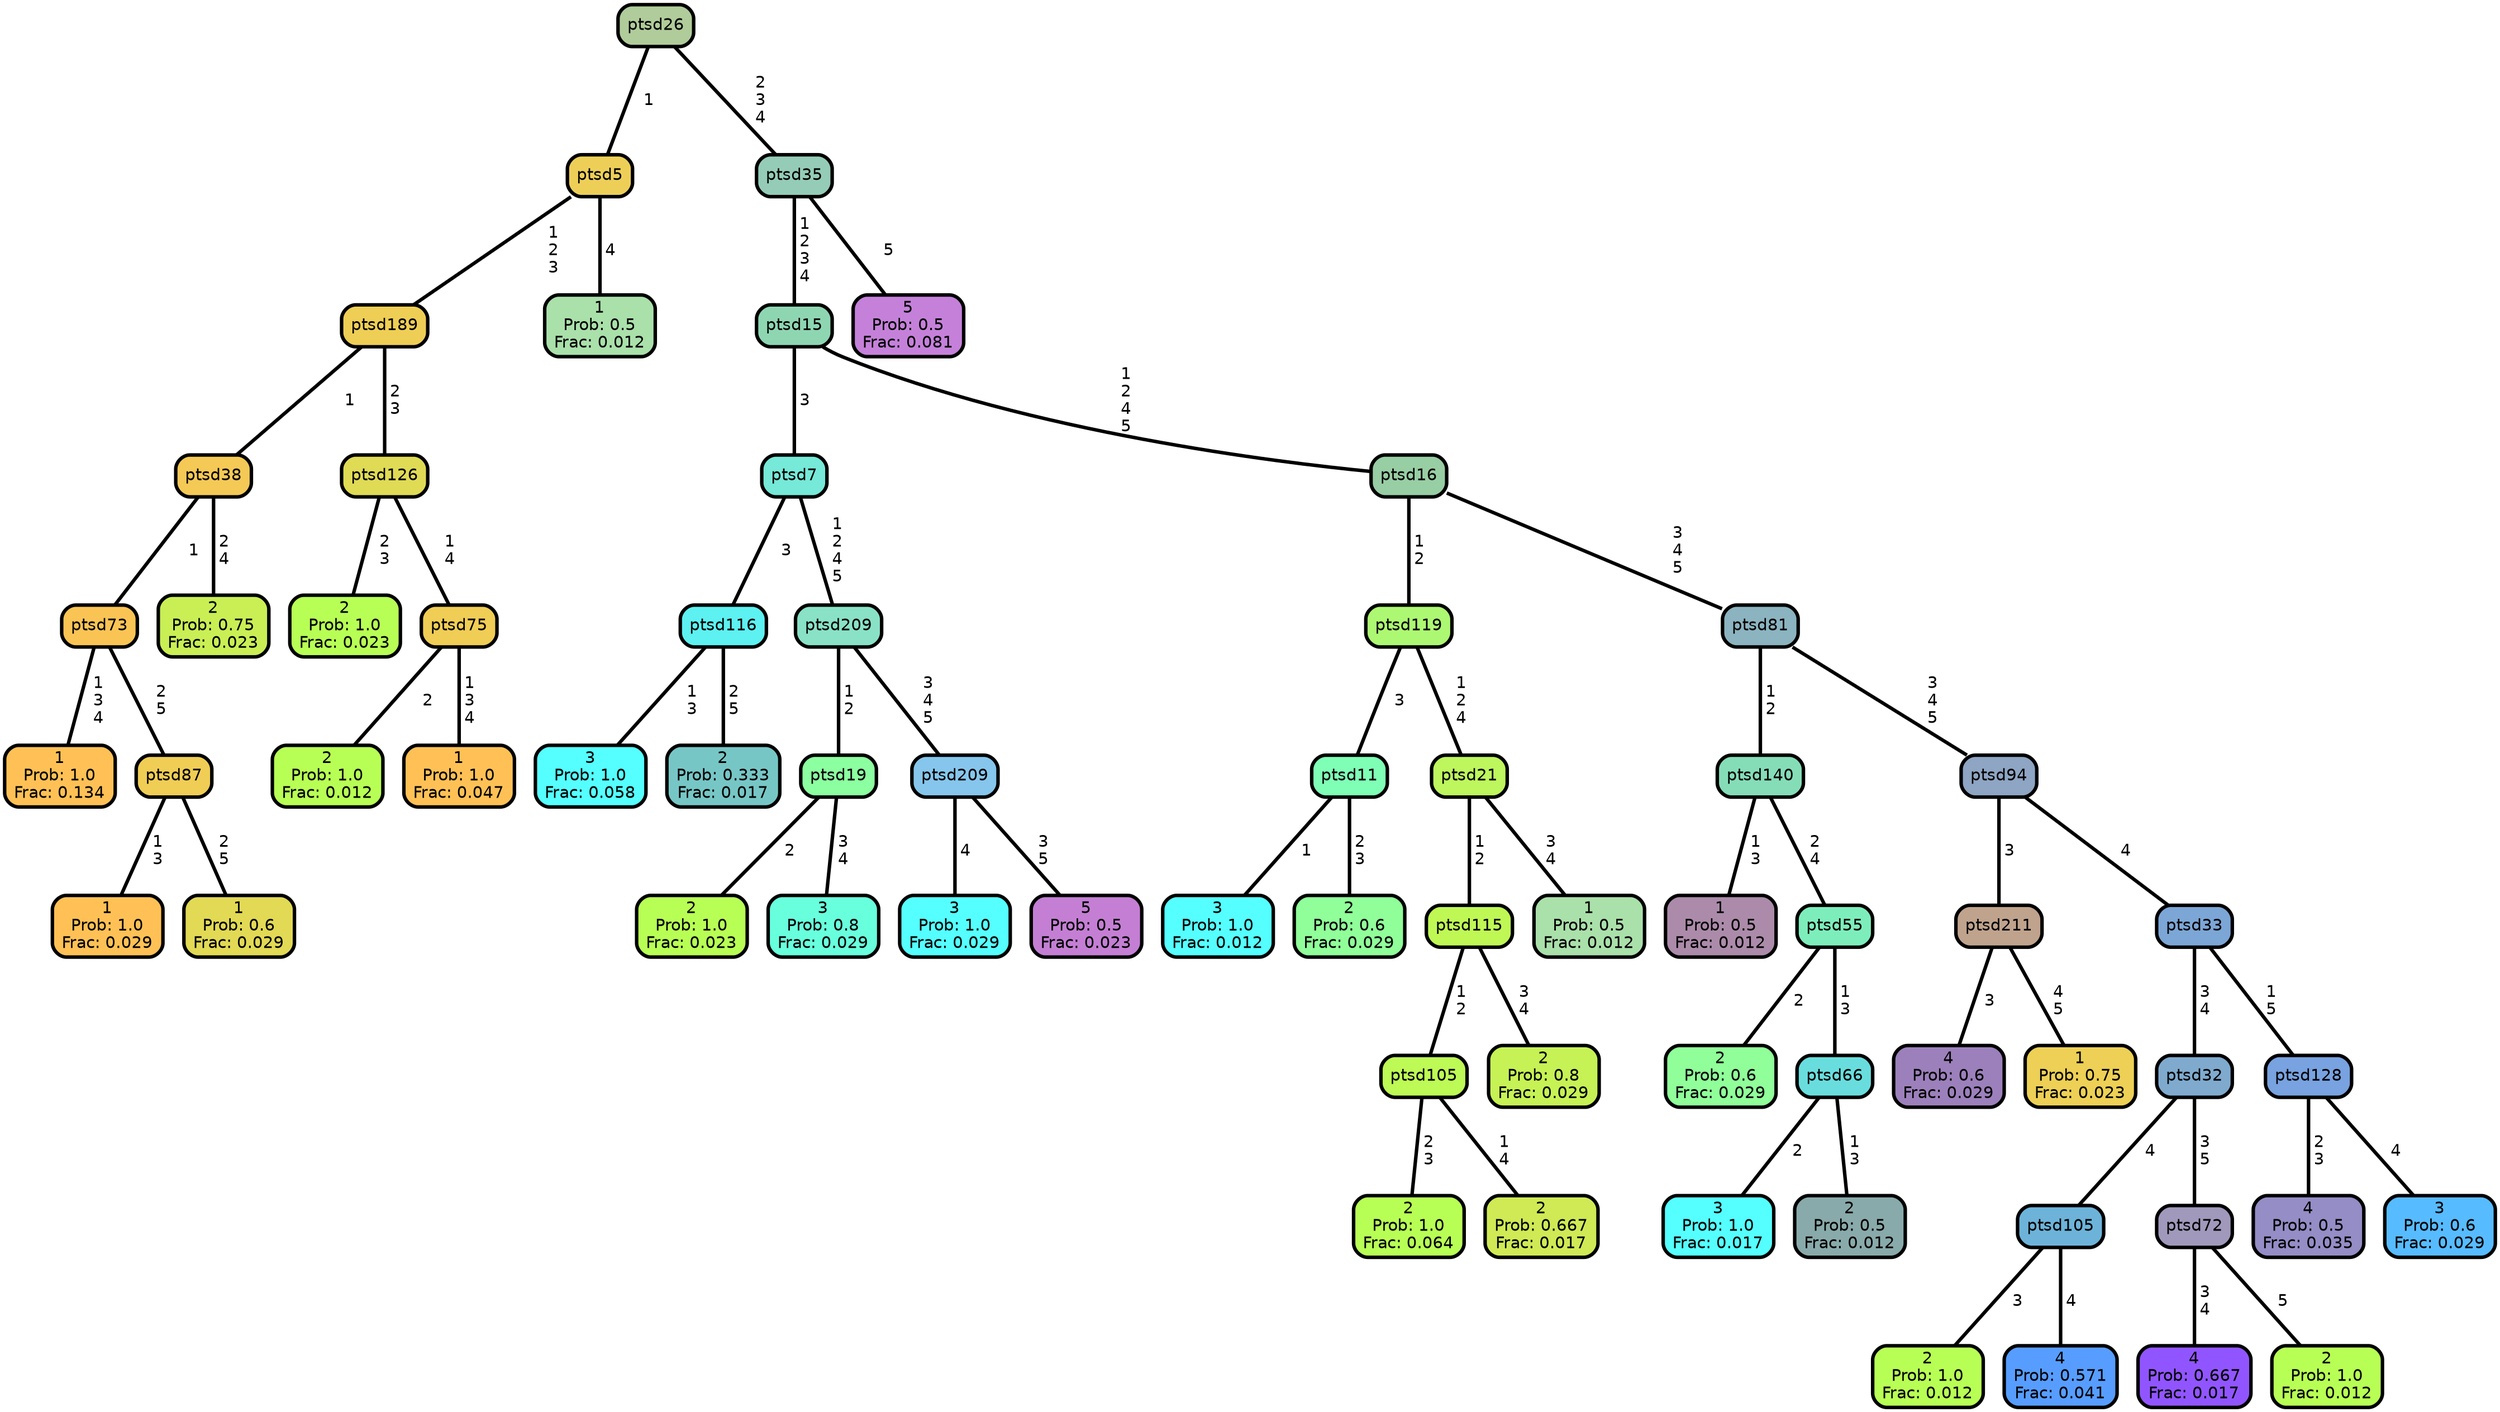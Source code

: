 graph Tree {
node [shape=box, style="filled, rounded",color="black",penwidth="3",fontcolor="black",                 fontname=helvetica] ;
graph [ranksep="0 equally", splines=straight,                 bgcolor=transparent, dpi=200] ;
edge [fontname=helvetica, color=black] ;
0 [label="1
Prob: 1.0
Frac: 0.134", fillcolor="#ffc155"] ;
1 [label="ptsd73", fillcolor="#fac455"] ;
2 [label="1
Prob: 1.0
Frac: 0.029", fillcolor="#ffc155"] ;
3 [label="ptsd87", fillcolor="#f0cd55"] ;
4 [label="1
Prob: 0.6
Frac: 0.029", fillcolor="#e2d955"] ;
5 [label="ptsd38", fillcolor="#f5c955"] ;
6 [label="2
Prob: 0.75
Frac: 0.023", fillcolor="#c9ef55"] ;
7 [label="ptsd189", fillcolor="#efce55"] ;
8 [label="2
Prob: 1.0
Frac: 0.023", fillcolor="#b8ff55"] ;
9 [label="ptsd126", fillcolor="#e0db55"] ;
10 [label="2
Prob: 1.0
Frac: 0.012", fillcolor="#b8ff55"] ;
11 [label="ptsd75", fillcolor="#f0cd55"] ;
12 [label="1
Prob: 1.0
Frac: 0.047", fillcolor="#ffc155"] ;
13 [label="ptsd5", fillcolor="#edcf58"] ;
14 [label="1
Prob: 0.5
Frac: 0.012", fillcolor="#aae0aa"] ;
15 [label="ptsd26", fillcolor="#b0cc9a"] ;
16 [label="3
Prob: 1.0
Frac: 0.058", fillcolor="#55ffff"] ;
17 [label="ptsd116", fillcolor="#5df1f1"] ;
18 [label="2
Prob: 0.333
Frac: 0.017", fillcolor="#77c6c6"] ;
19 [label="ptsd7", fillcolor="#76e9d8"] ;
20 [label="2
Prob: 1.0
Frac: 0.023", fillcolor="#b8ff55"] ;
21 [label="ptsd19", fillcolor="#8cffa0"] ;
22 [label="3
Prob: 0.8
Frac: 0.029", fillcolor="#68ffdd"] ;
23 [label="ptsd209", fillcolor="#89e2c6"] ;
24 [label="3
Prob: 1.0
Frac: 0.029", fillcolor="#55ffff"] ;
25 [label="ptsd209", fillcolor="#86c6ec"] ;
26 [label="5
Prob: 0.5
Frac: 0.023", fillcolor="#c47fd4"] ;
27 [label="ptsd15", fillcolor="#8ed6b2"] ;
28 [label="3
Prob: 1.0
Frac: 0.012", fillcolor="#55ffff"] ;
29 [label="ptsd11", fillcolor="#7fffb6"] ;
30 [label="2
Prob: 0.6
Frac: 0.029", fillcolor="#90ff99"] ;
31 [label="ptsd119", fillcolor="#adf873"] ;
32 [label="2
Prob: 1.0
Frac: 0.064", fillcolor="#b8ff55"] ;
33 [label="ptsd105", fillcolor="#bdfa55"] ;
34 [label="2
Prob: 0.667
Frac: 0.017", fillcolor="#cfea55"] ;
35 [label="ptsd115", fillcolor="#bff855"] ;
36 [label="2
Prob: 0.8
Frac: 0.029", fillcolor="#c6f255"] ;
37 [label="ptsd21", fillcolor="#bdf65d"] ;
38 [label="1
Prob: 0.5
Frac: 0.012", fillcolor="#aae0aa"] ;
39 [label="ptsd16", fillcolor="#98cea3"] ;
40 [label="1
Prob: 0.5
Frac: 0.012", fillcolor="#ac8baa"] ;
41 [label="ptsd140", fillcolor="#85ddb8"] ;
42 [label="2
Prob: 0.6
Frac: 0.029", fillcolor="#90ff99"] ;
43 [label="ptsd55", fillcolor="#7deebb"] ;
44 [label="3
Prob: 1.0
Frac: 0.017", fillcolor="#55ffff"] ;
45 [label="ptsd66", fillcolor="#69dddd"] ;
46 [label="2
Prob: 0.5
Frac: 0.012", fillcolor="#89aaaa"] ;
47 [label="ptsd81", fillcolor="#8bb4c0"] ;
48 [label="4
Prob: 0.6
Frac: 0.029", fillcolor="#9c80bb"] ;
49 [label="ptsd211", fillcolor="#c0a38d"] ;
50 [label="1
Prob: 0.75
Frac: 0.023", fillcolor="#edd055"] ;
51 [label="ptsd94", fillcolor="#8ea5c3"] ;
52 [label="2
Prob: 1.0
Frac: 0.012", fillcolor="#b8ff55"] ;
53 [label="ptsd105", fillcolor="#6db3d9"] ;
54 [label="4
Prob: 0.571
Frac: 0.041", fillcolor="#579dff"] ;
55 [label="ptsd32", fillcolor="#7faace"] ;
56 [label="4
Prob: 0.667
Frac: 0.017", fillcolor="#9155ff"] ;
57 [label="ptsd72", fillcolor="#a099bb"] ;
58 [label="2
Prob: 1.0
Frac: 0.012", fillcolor="#b8ff55"] ;
59 [label="ptsd33", fillcolor="#7ca6d6"] ;
60 [label="4
Prob: 0.5
Frac: 0.035", fillcolor="#948dc6"] ;
61 [label="ptsd128", fillcolor="#78a2e0"] ;
62 [label="3
Prob: 0.6
Frac: 0.029", fillcolor="#57bbff"] ;
63 [label="ptsd35", fillcolor="#95ccb7"] ;
64 [label="5
Prob: 0.5
Frac: 0.081", fillcolor="#c581da"] ;
1 -- 0 [label=" 1\n 3\n 4",penwidth=3] ;
1 -- 3 [label=" 2\n 5",penwidth=3] ;
3 -- 2 [label=" 1\n 3",penwidth=3] ;
3 -- 4 [label=" 2\n 5",penwidth=3] ;
5 -- 1 [label=" 1",penwidth=3] ;
5 -- 6 [label=" 2\n 4",penwidth=3] ;
7 -- 5 [label=" 1",penwidth=3] ;
7 -- 9 [label=" 2\n 3",penwidth=3] ;
9 -- 8 [label=" 2\n 3",penwidth=3] ;
9 -- 11 [label=" 1\n 4",penwidth=3] ;
11 -- 10 [label=" 2",penwidth=3] ;
11 -- 12 [label=" 1\n 3\n 4",penwidth=3] ;
13 -- 7 [label=" 1\n 2\n 3",penwidth=3] ;
13 -- 14 [label=" 4",penwidth=3] ;
15 -- 13 [label=" 1",penwidth=3] ;
15 -- 63 [label=" 2\n 3\n 4",penwidth=3] ;
17 -- 16 [label=" 1\n 3",penwidth=3] ;
17 -- 18 [label=" 2\n 5",penwidth=3] ;
19 -- 17 [label=" 3",penwidth=3] ;
19 -- 23 [label=" 1\n 2\n 4\n 5",penwidth=3] ;
21 -- 20 [label=" 2",penwidth=3] ;
21 -- 22 [label=" 3\n 4",penwidth=3] ;
23 -- 21 [label=" 1\n 2",penwidth=3] ;
23 -- 25 [label=" 3\n 4\n 5",penwidth=3] ;
25 -- 24 [label=" 4",penwidth=3] ;
25 -- 26 [label=" 3\n 5",penwidth=3] ;
27 -- 19 [label=" 3",penwidth=3] ;
27 -- 39 [label=" 1\n 2\n 4\n 5",penwidth=3] ;
29 -- 28 [label=" 1",penwidth=3] ;
29 -- 30 [label=" 2\n 3",penwidth=3] ;
31 -- 29 [label=" 3",penwidth=3] ;
31 -- 37 [label=" 1\n 2\n 4",penwidth=3] ;
33 -- 32 [label=" 2\n 3",penwidth=3] ;
33 -- 34 [label=" 1\n 4",penwidth=3] ;
35 -- 33 [label=" 1\n 2",penwidth=3] ;
35 -- 36 [label=" 3\n 4",penwidth=3] ;
37 -- 35 [label=" 1\n 2",penwidth=3] ;
37 -- 38 [label=" 3\n 4",penwidth=3] ;
39 -- 31 [label=" 1\n 2",penwidth=3] ;
39 -- 47 [label=" 3\n 4\n 5",penwidth=3] ;
41 -- 40 [label=" 1\n 3",penwidth=3] ;
41 -- 43 [label=" 2\n 4",penwidth=3] ;
43 -- 42 [label=" 2",penwidth=3] ;
43 -- 45 [label=" 1\n 3",penwidth=3] ;
45 -- 44 [label=" 2",penwidth=3] ;
45 -- 46 [label=" 1\n 3",penwidth=3] ;
47 -- 41 [label=" 1\n 2",penwidth=3] ;
47 -- 51 [label=" 3\n 4\n 5",penwidth=3] ;
49 -- 48 [label=" 3",penwidth=3] ;
49 -- 50 [label=" 4\n 5",penwidth=3] ;
51 -- 49 [label=" 3",penwidth=3] ;
51 -- 59 [label=" 4",penwidth=3] ;
53 -- 52 [label=" 3",penwidth=3] ;
53 -- 54 [label=" 4",penwidth=3] ;
55 -- 53 [label=" 4",penwidth=3] ;
55 -- 57 [label=" 3\n 5",penwidth=3] ;
57 -- 56 [label=" 3\n 4",penwidth=3] ;
57 -- 58 [label=" 5",penwidth=3] ;
59 -- 55 [label=" 3\n 4",penwidth=3] ;
59 -- 61 [label=" 1\n 5",penwidth=3] ;
61 -- 60 [label=" 2\n 3",penwidth=3] ;
61 -- 62 [label=" 4",penwidth=3] ;
63 -- 27 [label=" 1\n 2\n 3\n 4",penwidth=3] ;
63 -- 64 [label=" 5",penwidth=3] ;
{rank = same;}}